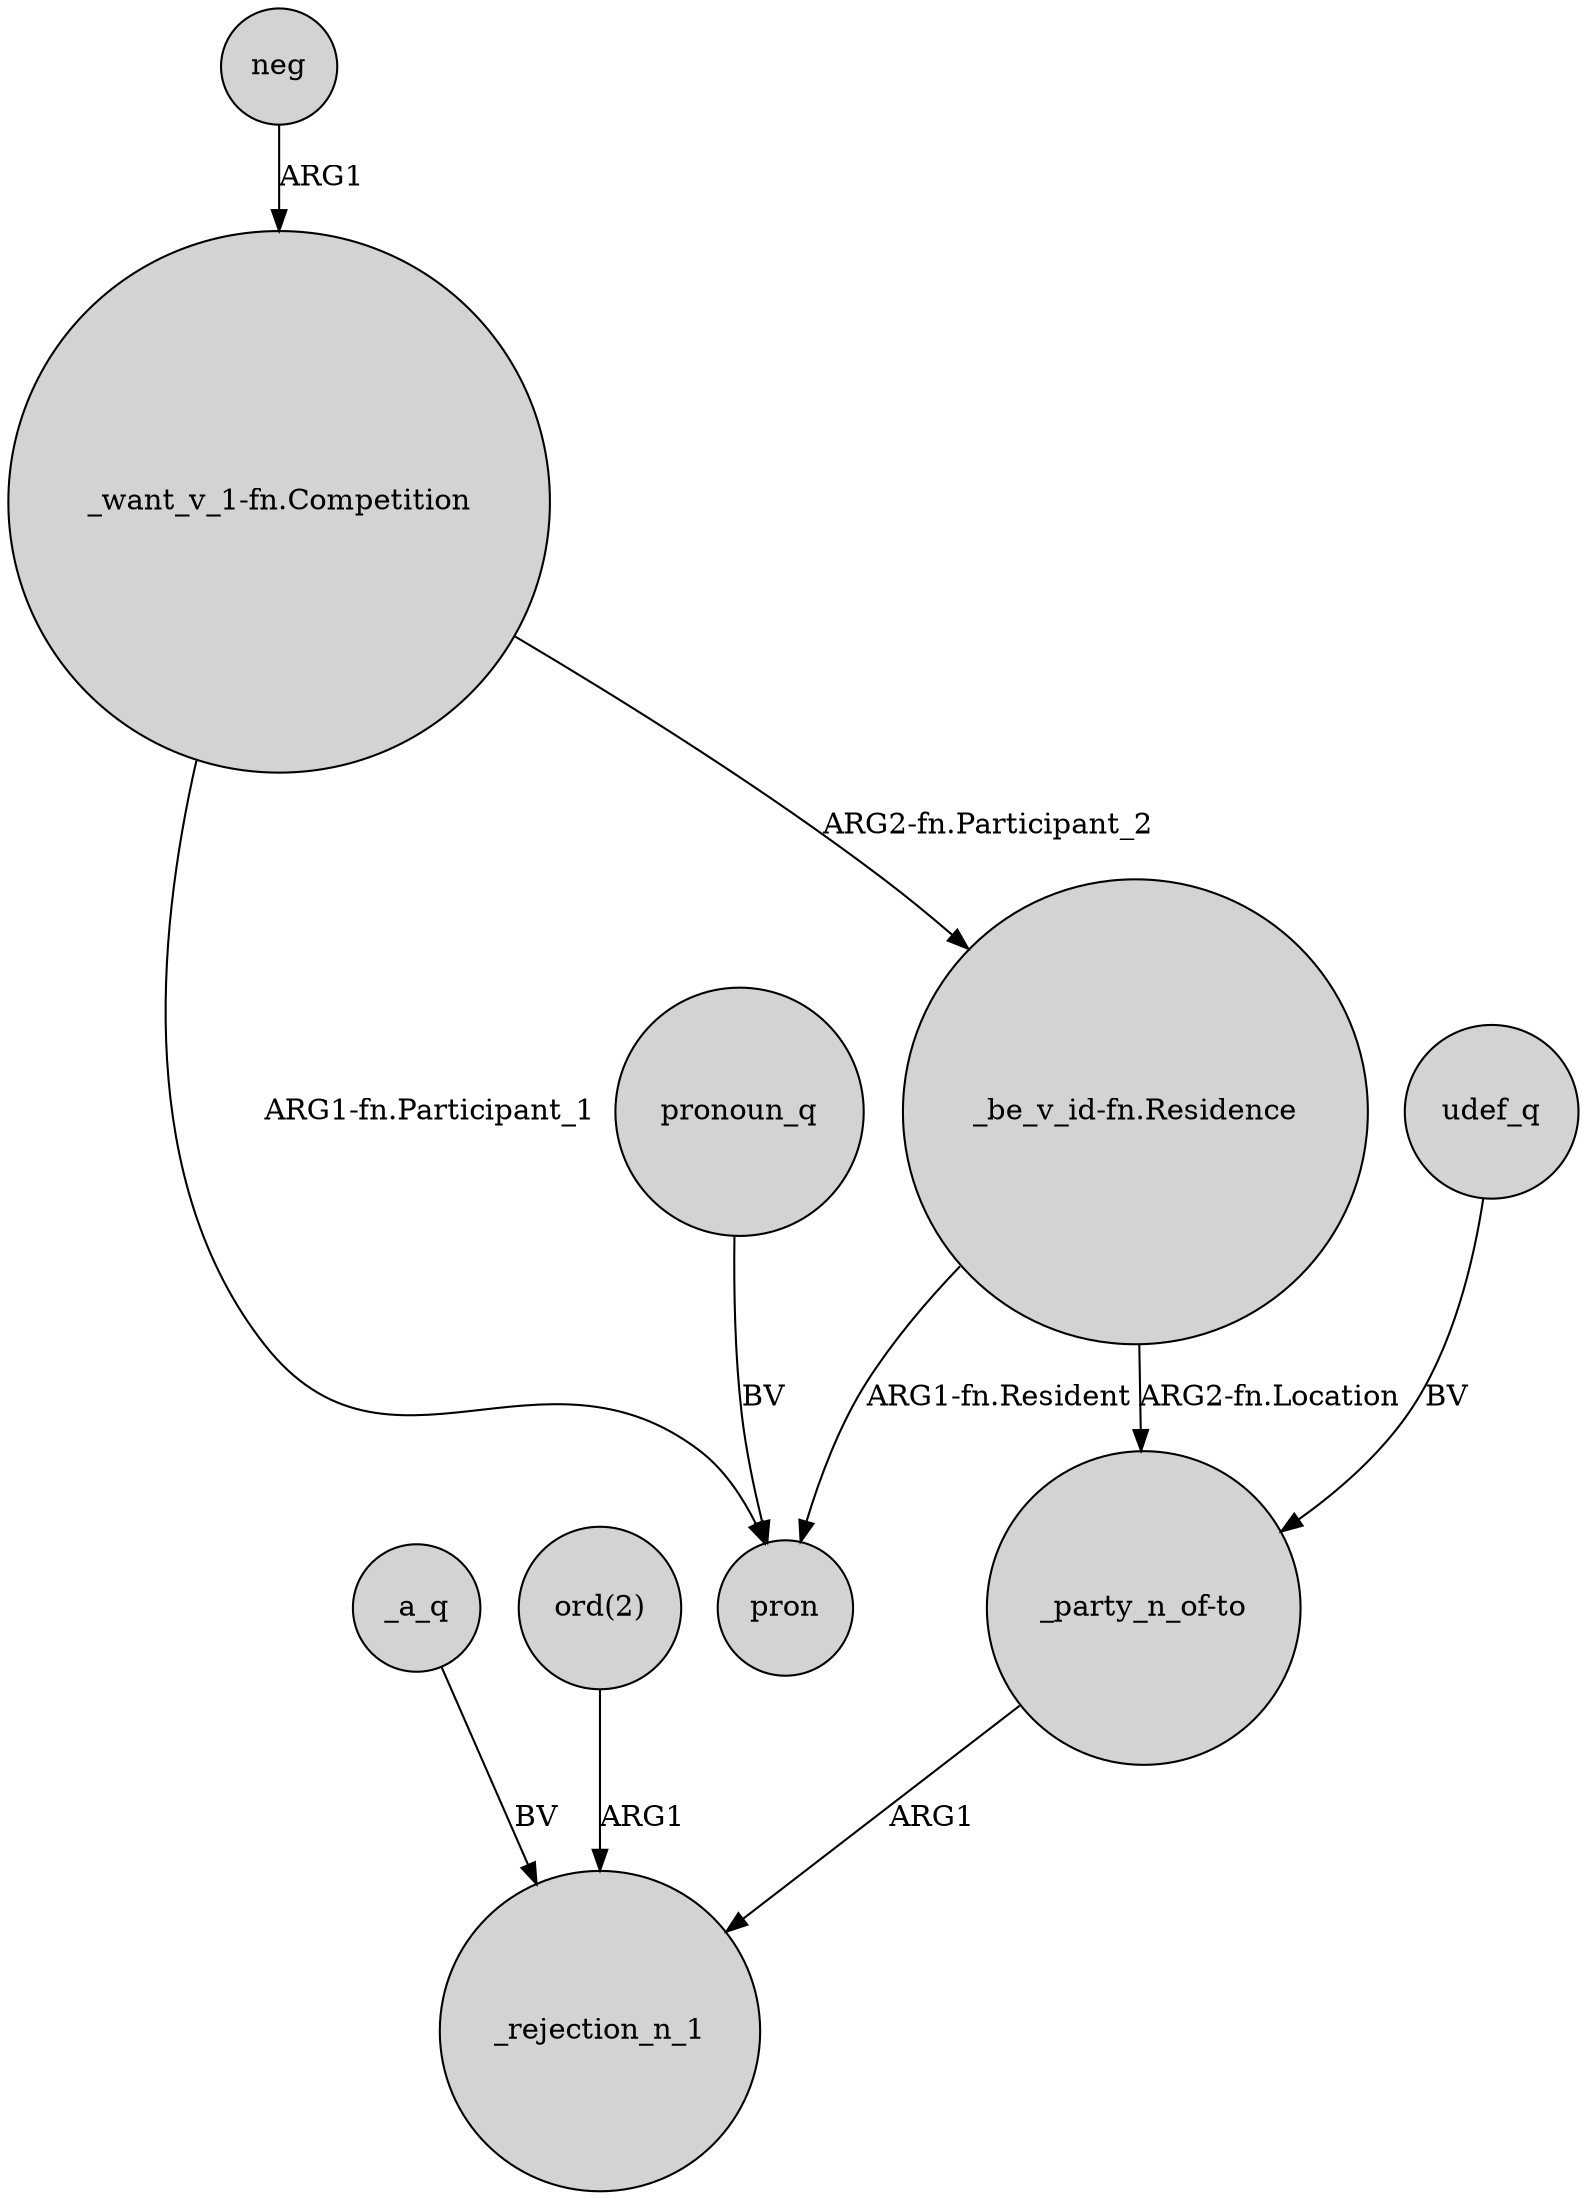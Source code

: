 digraph {
	node [shape=circle style=filled]
	"_party_n_of-to" -> _rejection_n_1 [label=ARG1]
	"_be_v_id-fn.Residence" -> pron [label="ARG1-fn.Resident"]
	"_want_v_1-fn.Competition" -> "_be_v_id-fn.Residence" [label="ARG2-fn.Participant_2"]
	neg -> "_want_v_1-fn.Competition" [label=ARG1]
	_a_q -> _rejection_n_1 [label=BV]
	"_be_v_id-fn.Residence" -> "_party_n_of-to" [label="ARG2-fn.Location"]
	udef_q -> "_party_n_of-to" [label=BV]
	pronoun_q -> pron [label=BV]
	"ord(2)" -> _rejection_n_1 [label=ARG1]
	"_want_v_1-fn.Competition" -> pron [label="ARG1-fn.Participant_1"]
}
